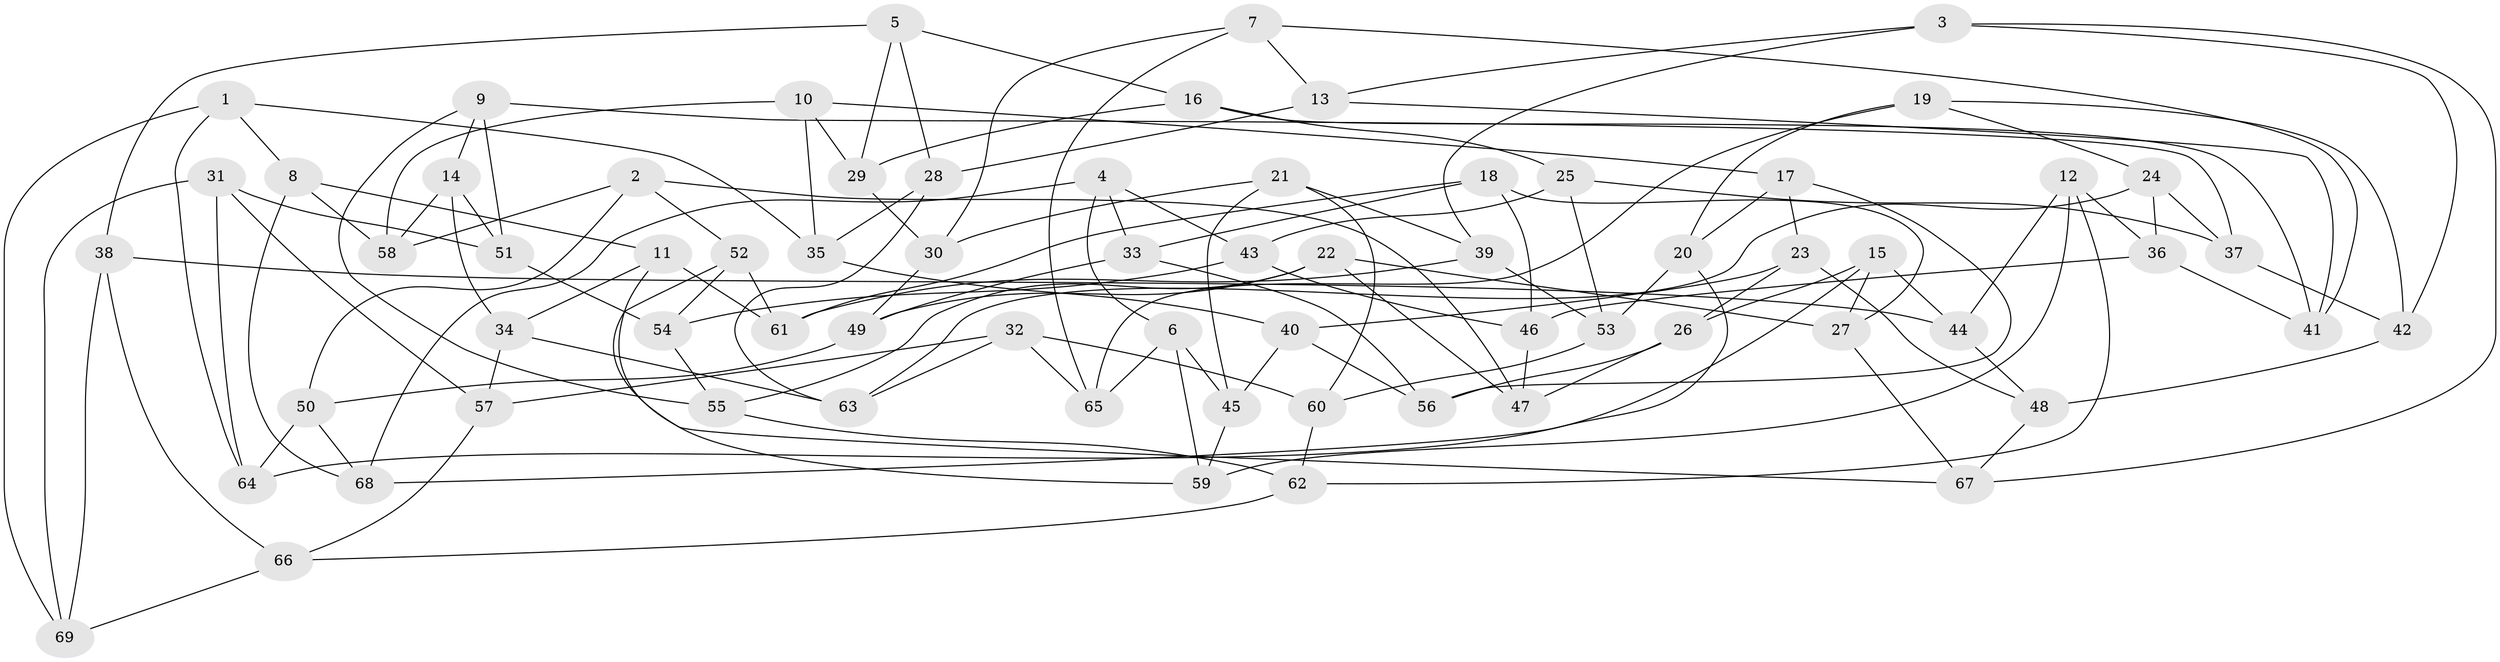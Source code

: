 // coarse degree distribution, {5: 0.2, 11: 0.1, 6: 0.3, 10: 0.05, 8: 0.05, 9: 0.1, 7: 0.05, 4: 0.1, 3: 0.05}
// Generated by graph-tools (version 1.1) at 2025/20/03/04/25 18:20:36]
// undirected, 69 vertices, 138 edges
graph export_dot {
graph [start="1"]
  node [color=gray90,style=filled];
  1;
  2;
  3;
  4;
  5;
  6;
  7;
  8;
  9;
  10;
  11;
  12;
  13;
  14;
  15;
  16;
  17;
  18;
  19;
  20;
  21;
  22;
  23;
  24;
  25;
  26;
  27;
  28;
  29;
  30;
  31;
  32;
  33;
  34;
  35;
  36;
  37;
  38;
  39;
  40;
  41;
  42;
  43;
  44;
  45;
  46;
  47;
  48;
  49;
  50;
  51;
  52;
  53;
  54;
  55;
  56;
  57;
  58;
  59;
  60;
  61;
  62;
  63;
  64;
  65;
  66;
  67;
  68;
  69;
  1 -- 8;
  1 -- 69;
  1 -- 64;
  1 -- 35;
  2 -- 58;
  2 -- 52;
  2 -- 50;
  2 -- 47;
  3 -- 39;
  3 -- 13;
  3 -- 42;
  3 -- 67;
  4 -- 68;
  4 -- 33;
  4 -- 43;
  4 -- 6;
  5 -- 16;
  5 -- 38;
  5 -- 29;
  5 -- 28;
  6 -- 45;
  6 -- 65;
  6 -- 59;
  7 -- 13;
  7 -- 30;
  7 -- 65;
  7 -- 41;
  8 -- 68;
  8 -- 58;
  8 -- 11;
  9 -- 14;
  9 -- 55;
  9 -- 51;
  9 -- 37;
  10 -- 35;
  10 -- 29;
  10 -- 17;
  10 -- 58;
  11 -- 67;
  11 -- 61;
  11 -- 34;
  12 -- 62;
  12 -- 59;
  12 -- 36;
  12 -- 44;
  13 -- 28;
  13 -- 41;
  14 -- 58;
  14 -- 51;
  14 -- 34;
  15 -- 27;
  15 -- 64;
  15 -- 44;
  15 -- 26;
  16 -- 41;
  16 -- 29;
  16 -- 25;
  17 -- 56;
  17 -- 20;
  17 -- 23;
  18 -- 27;
  18 -- 46;
  18 -- 61;
  18 -- 33;
  19 -- 20;
  19 -- 65;
  19 -- 24;
  19 -- 42;
  20 -- 68;
  20 -- 53;
  21 -- 39;
  21 -- 30;
  21 -- 60;
  21 -- 45;
  22 -- 47;
  22 -- 27;
  22 -- 55;
  22 -- 49;
  23 -- 26;
  23 -- 40;
  23 -- 48;
  24 -- 63;
  24 -- 37;
  24 -- 36;
  25 -- 43;
  25 -- 53;
  25 -- 37;
  26 -- 47;
  26 -- 56;
  27 -- 67;
  28 -- 35;
  28 -- 63;
  29 -- 30;
  30 -- 49;
  31 -- 57;
  31 -- 69;
  31 -- 51;
  31 -- 64;
  32 -- 63;
  32 -- 57;
  32 -- 60;
  32 -- 65;
  33 -- 56;
  33 -- 49;
  34 -- 63;
  34 -- 57;
  35 -- 40;
  36 -- 41;
  36 -- 46;
  37 -- 42;
  38 -- 44;
  38 -- 66;
  38 -- 69;
  39 -- 61;
  39 -- 53;
  40 -- 56;
  40 -- 45;
  42 -- 48;
  43 -- 54;
  43 -- 46;
  44 -- 48;
  45 -- 59;
  46 -- 47;
  48 -- 67;
  49 -- 50;
  50 -- 68;
  50 -- 64;
  51 -- 54;
  52 -- 61;
  52 -- 59;
  52 -- 54;
  53 -- 60;
  54 -- 55;
  55 -- 62;
  57 -- 66;
  60 -- 62;
  62 -- 66;
  66 -- 69;
}
